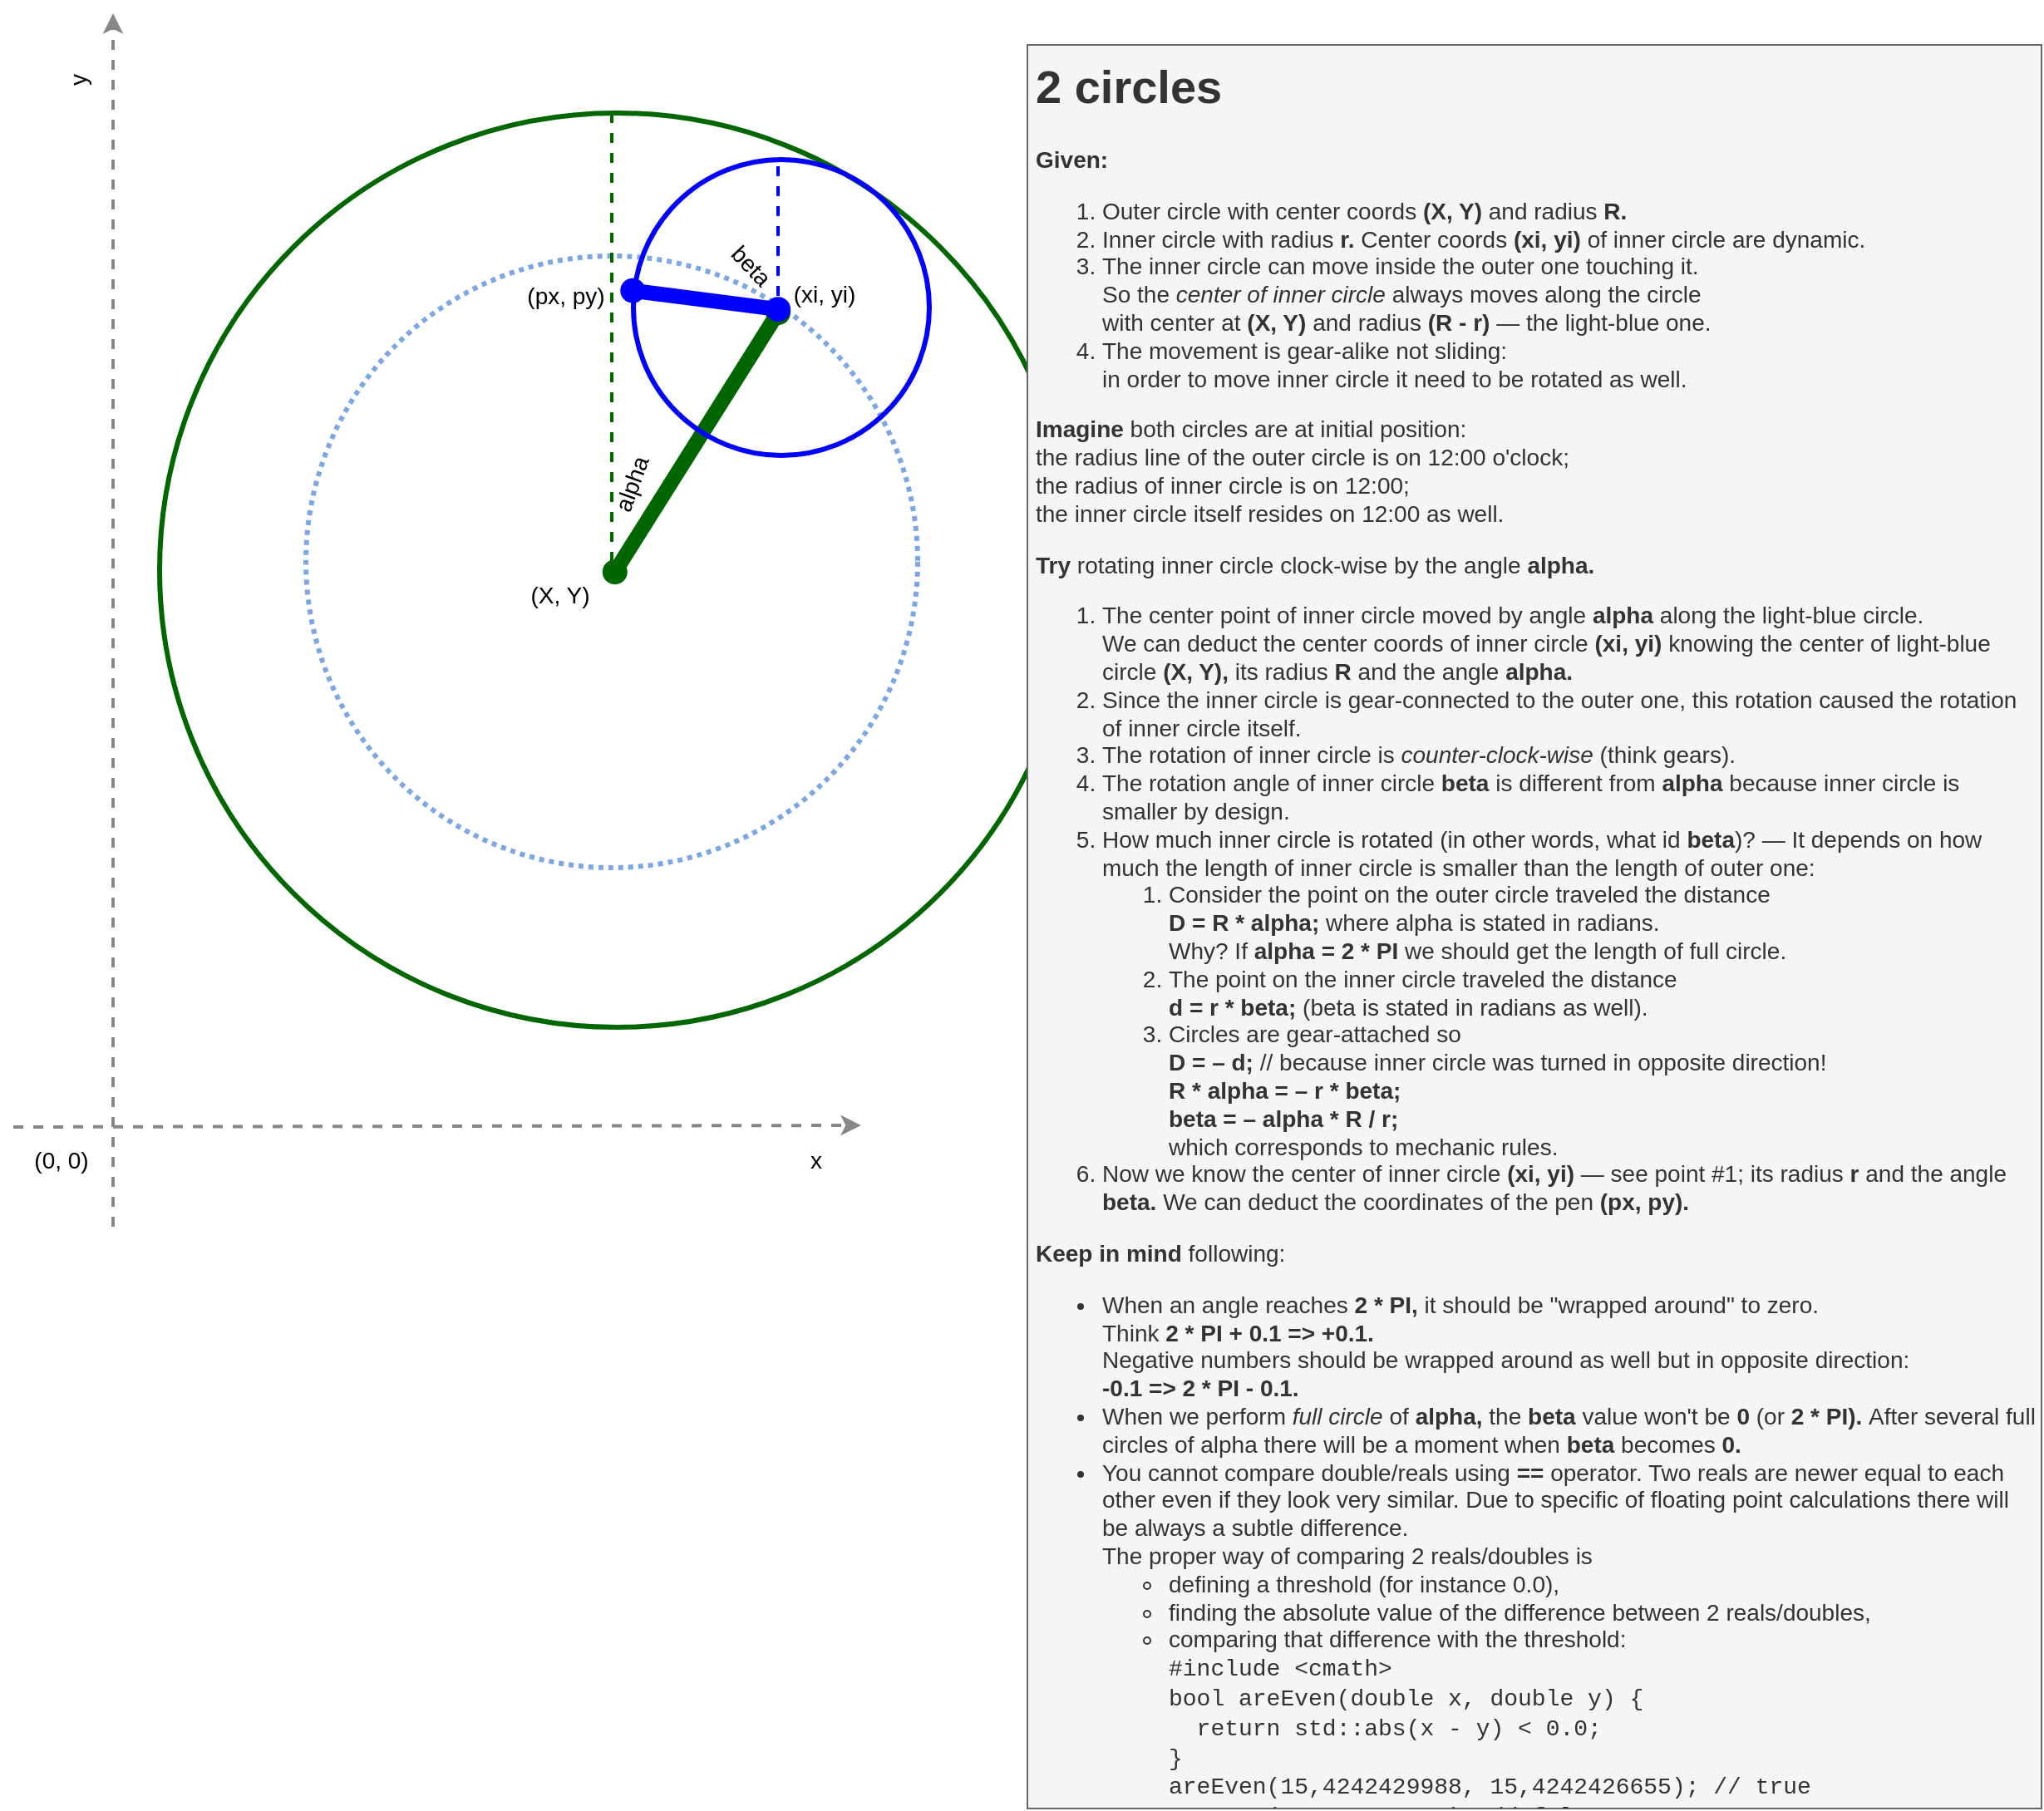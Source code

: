 <mxfile version="12.6.7"><diagram id="MXuymsTjR9PDiTjztbow" name="Page-1"><mxGraphModel dx="1977" dy="1207" grid="1" gridSize="10" guides="1" tooltips="1" connect="1" arrows="1" fold="1" page="1" pageScale="1" pageWidth="1169" pageHeight="827" math="0" shadow="0"><root><mxCell id="0"/><mxCell id="1" parent="0"/><mxCell id="RfoUxL7IX0mreGRBUQuJ-19" value="" style="ellipse;whiteSpace=wrap;html=1;aspect=fixed;strokeColor=#7EA6E0;strokeWidth=3;fillColor=none;fontColor=#333333;dashed=1;dashPattern=1 1;" vertex="1" parent="1"><mxGeometry x="196" y="216" width="368" height="368" as="geometry"/></mxCell><mxCell id="nbrvk9VB-B4X4EShQWbI-1" value="" style="ellipse;whiteSpace=wrap;html=1;aspect=fixed;strokeColor=#006600;strokeWidth=3;fillColor=none;" parent="1" vertex="1"><mxGeometry x="108" y="130" width="550" height="550" as="geometry"/></mxCell><mxCell id="nbrvk9VB-B4X4EShQWbI-10" value="alpha" style="text;html=1;strokeColor=none;fillColor=none;align=center;verticalAlign=middle;whiteSpace=wrap;rounded=0;rotation=-70;fontSize=14;fontStyle=0" parent="1" vertex="1"><mxGeometry x="372" y="343" width="40" height="20" as="geometry"/></mxCell><mxCell id="nbrvk9VB-B4X4EShQWbI-14" value="(X, Y)" style="text;html=1;strokeColor=none;fillColor=none;align=center;verticalAlign=middle;whiteSpace=wrap;rounded=0;fontStyle=0;fontSize=14;" parent="1" vertex="1"><mxGeometry x="320" y="410" width="58" height="20" as="geometry"/></mxCell><mxCell id="RfoUxL7IX0mreGRBUQuJ-3" value="" style="endArrow=none;dashed=1;html=1;strokeColor=#006600;strokeWidth=2;fontSize=17;" edge="1" parent="1"><mxGeometry width="50" height="50" relative="1" as="geometry"><mxPoint x="380" y="400" as="sourcePoint"/><mxPoint x="380" y="130" as="targetPoint"/></mxGeometry></mxCell><mxCell id="nbrvk9VB-B4X4EShQWbI-5" value="" style="endArrow=oval;html=1;strokeColor=#006600;strokeWidth=9;exitX=0.498;exitY=0.502;exitDx=0;exitDy=0;exitPerimeter=0;startArrow=oval;startFill=1;endFill=1;entryX=0.489;entryY=0.517;entryDx=0;entryDy=0;entryPerimeter=0;" parent="1" source="nbrvk9VB-B4X4EShQWbI-1" edge="1" target="RfoUxL7IX0mreGRBUQuJ-14"><mxGeometry width="50" height="50" relative="1" as="geometry"><mxPoint x="760" y="60" as="sourcePoint"/><mxPoint x="670" y="550" as="targetPoint"/></mxGeometry></mxCell><mxCell id="RfoUxL7IX0mreGRBUQuJ-6" value="&lt;h1&gt;2 circles&lt;/h1&gt;&lt;p&gt;&lt;b&gt;Given:&lt;/b&gt;&lt;/p&gt;&lt;p&gt;&lt;/p&gt;&lt;ol&gt;&lt;li&gt;Outer circle with center coords &lt;b&gt;(X, Y)&lt;/b&gt;&amp;nbsp;and&amp;nbsp;radius &lt;b&gt;R.&lt;/b&gt;&lt;/li&gt;&lt;li&gt;Inner circle with radius &lt;b&gt;r.&lt;/b&gt;&amp;nbsp;Center coords &lt;b&gt;(xi, yi)&lt;/b&gt;&amp;nbsp;of inner circle are dynamic.&lt;/li&gt;&lt;li&gt;The inner circle can move inside the outer one touching it.&lt;br&gt;So the &lt;i&gt;center of inner circle&lt;/i&gt;&amp;nbsp;always moves along the circle&lt;br&gt;with center at &lt;b&gt;(X, Y)&lt;/b&gt; and radius &lt;b&gt;(R - r)&lt;/b&gt;&amp;nbsp;— the light-blue one.&lt;/li&gt;&lt;li&gt;The movement is gear-alike not sliding:&lt;br&gt;in order to move inner circle it need to be rotated as well.&lt;/li&gt;&lt;/ol&gt;&lt;p&gt;&lt;/p&gt;&lt;p&gt;&lt;b&gt;Imagine&lt;/b&gt;&amp;nbsp;both circles are at initial position:&lt;br&gt;the radius line of the outer circle is on 12:00 o'clock;&lt;br&gt;the radius of inner circle is on 12:00;&lt;br&gt;the inner circle itself resides on 12:00 as well.&lt;/p&gt;&lt;p&gt;&lt;b&gt;Try&lt;/b&gt;&amp;nbsp;rotating inner circle clock-wise by the angle &lt;b&gt;alpha.&lt;/b&gt;&lt;/p&gt;&lt;p&gt;&lt;/p&gt;&lt;ol&gt;&lt;li&gt;The center point of inner circle moved by angle &lt;b&gt;alpha&lt;/b&gt;&amp;nbsp;along the light-blue circle.&lt;br&gt;We can deduct the center coords of inner circle &lt;b&gt;(xi, yi)&lt;/b&gt; knowing the center of light-blue circle &lt;b&gt;(X, Y),&lt;/b&gt;&amp;nbsp;its radius &lt;b&gt;R&lt;/b&gt;&amp;nbsp;and the angle &lt;b&gt;alpha.&lt;/b&gt;&lt;/li&gt;&lt;li&gt;Since the inner circle is gear-connected to the outer one, this rotation caused the rotation of inner circle itself.&lt;/li&gt;&lt;li&gt;The rotation of inner circle is &lt;i&gt;counter-clock-wise&lt;/i&gt; (think gears).&lt;/li&gt;&lt;li&gt;The rotation angle of inner circle &lt;b&gt;beta&lt;/b&gt;&amp;nbsp;is different from &lt;b&gt;alpha&lt;/b&gt;&amp;nbsp;because inner circle is smaller by design.&lt;/li&gt;&lt;li&gt;How much inner circle is rotated (in other words, what id &lt;b&gt;beta&lt;/b&gt;)? — It depends on how much the length of inner circle is smaller than the length of outer one:&lt;/li&gt;&lt;ol&gt;&lt;li&gt;Consider the point on the outer circle traveled the distance&lt;br&gt;&lt;b&gt;D = R&amp;nbsp;* alpha;&lt;/b&gt;&amp;nbsp;where alpha is stated in radians.&lt;br&gt;Why? If &lt;b&gt;alpha = 2 * PI&lt;/b&gt;&amp;nbsp;we should get the length of full circle.&lt;/li&gt;&lt;li&gt;The point on the inner circle traveled the distance&lt;br&gt;&lt;b&gt;d = r * beta;&amp;nbsp;&lt;/b&gt;(beta is stated in radians as well).&lt;/li&gt;&lt;li&gt;Circles are gear-attached so&lt;br&gt;&lt;b&gt;D = – d;&lt;/b&gt;&amp;nbsp;// because inner circle was turned in opposite direction!&lt;br&gt;&lt;b&gt;R * alpha = – r * beta;&lt;/b&gt;&lt;br&gt;&lt;b&gt;beta = – alpha * R / r;&lt;/b&gt;&lt;br&gt;which corresponds to mechanic rules.&lt;/li&gt;&lt;/ol&gt;&lt;li&gt;Now we know the center of inner circle &lt;b&gt;(xi, yi)&lt;/b&gt; — see point #1; its radius &lt;b&gt;r&lt;/b&gt; and the angle &lt;b&gt;beta.&lt;/b&gt;&amp;nbsp;We can deduct the coordinates of the pen &lt;b&gt;(px, py).&lt;/b&gt;&lt;/li&gt;&lt;/ol&gt;&lt;div&gt;&lt;b&gt;Keep in mind&lt;/b&gt; following:&lt;/div&gt;&lt;div&gt;&lt;ul&gt;&lt;li&gt;When an angle reaches &lt;b&gt;2 * PI,&lt;/b&gt; it should be &quot;wrapped around&quot; to zero.&lt;br&gt;Think &lt;b&gt;2 * PI + 0.1 =&amp;gt; +0.1.&lt;br&gt;&lt;/b&gt;Negative numbers should be wrapped around as well but in opposite direction:&lt;br&gt;&lt;b&gt;-0.1 =&amp;gt; 2 * PI - 0.1.&lt;/b&gt;&lt;/li&gt;&lt;li&gt;When we perform &lt;i&gt;full circle&lt;/i&gt;&amp;nbsp;of &lt;b&gt;alpha,&lt;/b&gt;&amp;nbsp;the &lt;b&gt;beta&lt;/b&gt; value won't be &lt;b&gt;0&lt;/b&gt;&amp;nbsp;(or &lt;b&gt;2 * PI).&lt;/b&gt;&amp;nbsp;After several full circles of alpha there will be a moment when &lt;b&gt;beta&lt;/b&gt;&amp;nbsp;becomes&lt;b&gt; 0.&lt;/b&gt;&lt;/li&gt;&lt;li&gt;You cannot compare double/reals using &lt;b&gt;==&lt;/b&gt;&amp;nbsp;operator. Two reals are newer equal to each other even if they look very similar. Due to specific of floating point calculations there will be always a subtle difference.&lt;br&gt;The proper way of comparing 2 reals/doubles is&lt;/li&gt;&lt;ul&gt;&lt;li&gt;defining a threshold (for instance 0.0),&lt;/li&gt;&lt;li&gt;finding the absolute value of the difference between 2 reals/doubles,&lt;/li&gt;&lt;li&gt;comparing that difference with the threshold:&lt;br&gt;&lt;font face=&quot;Courier New&quot;&gt;#include &amp;lt;cmath&amp;gt;&lt;br&gt;bool areEven(double x, double y) {&lt;br&gt;&amp;nbsp; return std::abs(x - y) &amp;lt; 0.0;&lt;br&gt;}&lt;br&gt;areEven(15,4242429988, 15,4242426655); // true&lt;br&gt;areEven(99,98, 99,54); // false&lt;/font&gt;&lt;/li&gt;&lt;/ul&gt;&lt;/ul&gt;&lt;div&gt;&lt;br&gt;&lt;/div&gt;&lt;/div&gt;" style="text;html=1;strokeColor=#666666;fillColor=#f5f5f5;spacing=5;spacingTop=-20;whiteSpace=wrap;overflow=hidden;rounded=0;fontSize=14;fontColor=#333333;" vertex="1" parent="1"><mxGeometry x="630" y="89" width="610" height="1061" as="geometry"/></mxCell><mxCell id="RfoUxL7IX0mreGRBUQuJ-10" value="" style="group" vertex="1" connectable="0" parent="1"><mxGeometry x="20" y="70" width="388" height="730" as="geometry"/></mxCell><mxCell id="nbrvk9VB-B4X4EShQWbI-16" value="" style="endArrow=classic;dashed=1;html=1;strokeColor=#878787;strokeWidth=2;fontSize=17;endFill=1;" parent="RfoUxL7IX0mreGRBUQuJ-10" edge="1"><mxGeometry width="50" height="50" relative="1" as="geometry"><mxPoint x="60" y="730" as="sourcePoint"/><mxPoint x="60" as="targetPoint"/></mxGeometry></mxCell><mxCell id="nbrvk9VB-B4X4EShQWbI-17" value="" style="endArrow=classic;dashed=1;html=1;strokeColor=#878787;strokeWidth=2;fontSize=17;endFill=1;" parent="RfoUxL7IX0mreGRBUQuJ-10" edge="1"><mxGeometry width="50" height="50" relative="1" as="geometry"><mxPoint y="670" as="sourcePoint"/><mxPoint x="510" y="669" as="targetPoint"/></mxGeometry></mxCell><mxCell id="RfoUxL7IX0mreGRBUQuJ-7" value="(0, 0)" style="text;html=1;strokeColor=none;fillColor=none;align=center;verticalAlign=middle;whiteSpace=wrap;rounded=0;fontStyle=0;fontSize=14;" vertex="1" parent="RfoUxL7IX0mreGRBUQuJ-10"><mxGeometry y="680" width="58" height="20" as="geometry"/></mxCell><mxCell id="RfoUxL7IX0mreGRBUQuJ-8" value="y" style="text;html=1;strokeColor=none;fillColor=none;align=center;verticalAlign=middle;whiteSpace=wrap;rounded=0;fontStyle=0;fontSize=14;rotation=-90;" vertex="1" parent="RfoUxL7IX0mreGRBUQuJ-10"><mxGeometry x="10" y="30" width="58" height="20" as="geometry"/></mxCell><mxCell id="RfoUxL7IX0mreGRBUQuJ-9" value="x" style="text;html=1;strokeColor=none;fillColor=none;align=center;verticalAlign=middle;whiteSpace=wrap;rounded=0;fontStyle=0;fontSize=14;" vertex="1" parent="1"><mxGeometry x="474" y="750" width="58" height="20" as="geometry"/></mxCell><mxCell id="RfoUxL7IX0mreGRBUQuJ-14" value="" style="ellipse;whiteSpace=wrap;html=1;aspect=fixed;fillColor=none;fontSize=14;strokeColor=#0000FF;strokeWidth=3;" vertex="1" parent="1"><mxGeometry x="393" y="158" width="178" height="178" as="geometry"/></mxCell><mxCell id="RfoUxL7IX0mreGRBUQuJ-15" value="(xi, yi)" style="text;html=1;strokeColor=none;fillColor=none;align=center;verticalAlign=middle;whiteSpace=wrap;rounded=0;fontStyle=0;fontSize=14;" vertex="1" parent="1"><mxGeometry x="479" y="229" width="58" height="20" as="geometry"/></mxCell><mxCell id="RfoUxL7IX0mreGRBUQuJ-16" value="" style="endArrow=none;dashed=1;html=1;strokeColor=#0000FF;strokeWidth=2;fontSize=17;" edge="1" parent="1"><mxGeometry width="50" height="50" relative="1" as="geometry"><mxPoint x="480" y="240" as="sourcePoint"/><mxPoint x="480" y="158" as="targetPoint"/></mxGeometry></mxCell><mxCell id="RfoUxL7IX0mreGRBUQuJ-17" value="" style="endArrow=oval;html=1;strokeColor=#0000FF;strokeWidth=9;exitX=-0.002;exitY=0.443;exitDx=0;exitDy=0;exitPerimeter=0;startArrow=oval;startFill=1;endFill=1;entryX=0.489;entryY=0.506;entryDx=0;entryDy=0;entryPerimeter=0;" edge="1" parent="1" source="RfoUxL7IX0mreGRBUQuJ-14" target="RfoUxL7IX0mreGRBUQuJ-14"><mxGeometry width="50" height="50" relative="1" as="geometry"><mxPoint x="379.8" y="419.95" as="sourcePoint"/><mxPoint x="490.042" y="260.026" as="targetPoint"/></mxGeometry></mxCell><mxCell id="RfoUxL7IX0mreGRBUQuJ-18" value="beta" style="text;html=1;strokeColor=none;fillColor=none;align=center;verticalAlign=middle;whiteSpace=wrap;rounded=0;rotation=46.5;fontSize=14;fontStyle=0" vertex="1" parent="1"><mxGeometry x="444" y="212" width="40" height="20" as="geometry"/></mxCell><mxCell id="RfoUxL7IX0mreGRBUQuJ-23" value="(px, py)" style="text;html=1;strokeColor=none;fillColor=none;align=center;verticalAlign=middle;whiteSpace=wrap;rounded=0;fontStyle=0;fontSize=14;" vertex="1" parent="1"><mxGeometry x="320" y="230" width="65" height="20" as="geometry"/></mxCell></root></mxGraphModel></diagram></mxfile>